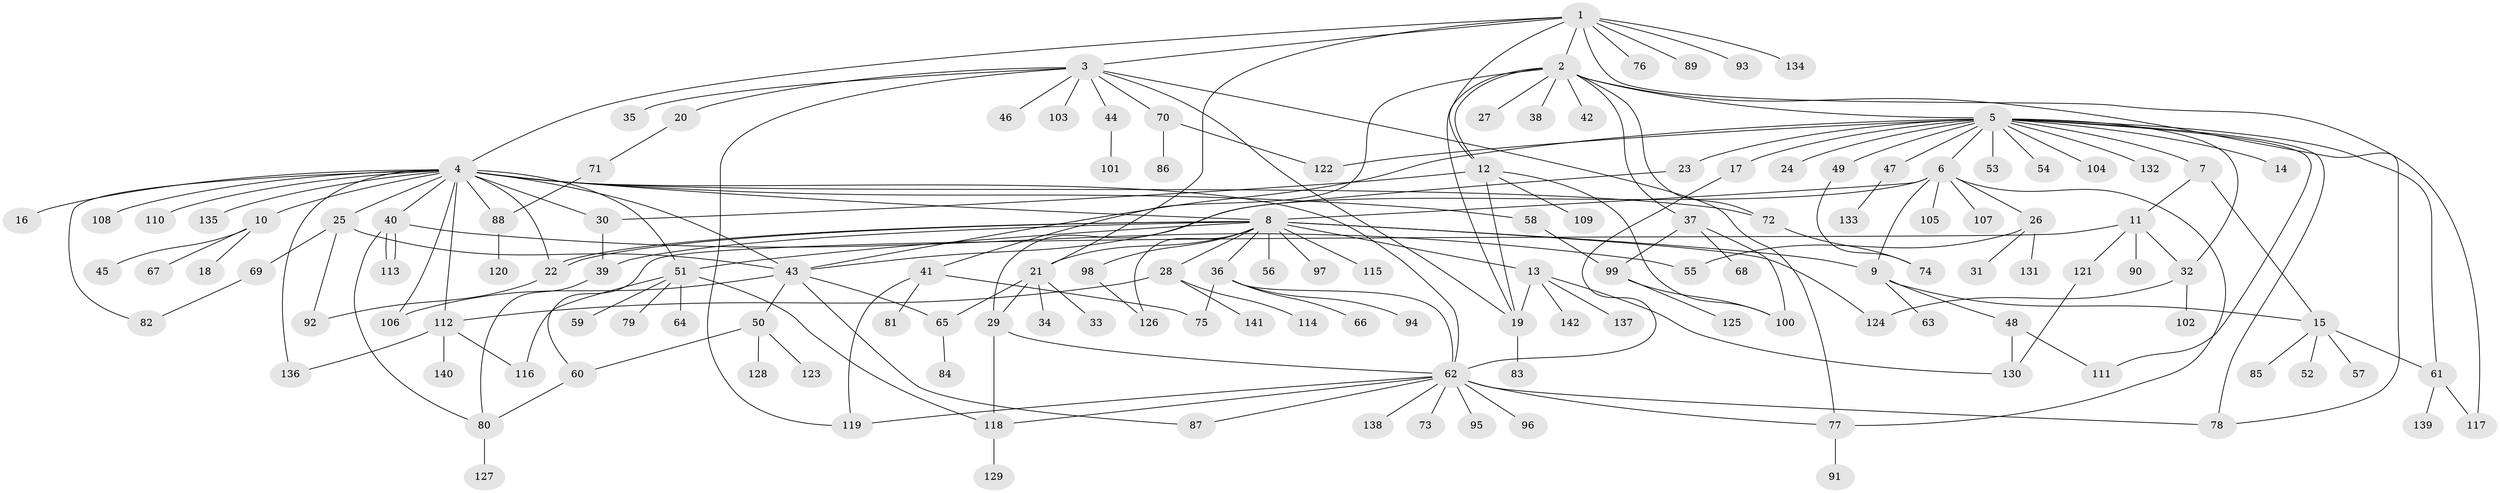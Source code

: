 // Generated by graph-tools (version 1.1) at 2025/26/03/09/25 03:26:07]
// undirected, 142 vertices, 198 edges
graph export_dot {
graph [start="1"]
  node [color=gray90,style=filled];
  1;
  2;
  3;
  4;
  5;
  6;
  7;
  8;
  9;
  10;
  11;
  12;
  13;
  14;
  15;
  16;
  17;
  18;
  19;
  20;
  21;
  22;
  23;
  24;
  25;
  26;
  27;
  28;
  29;
  30;
  31;
  32;
  33;
  34;
  35;
  36;
  37;
  38;
  39;
  40;
  41;
  42;
  43;
  44;
  45;
  46;
  47;
  48;
  49;
  50;
  51;
  52;
  53;
  54;
  55;
  56;
  57;
  58;
  59;
  60;
  61;
  62;
  63;
  64;
  65;
  66;
  67;
  68;
  69;
  70;
  71;
  72;
  73;
  74;
  75;
  76;
  77;
  78;
  79;
  80;
  81;
  82;
  83;
  84;
  85;
  86;
  87;
  88;
  89;
  90;
  91;
  92;
  93;
  94;
  95;
  96;
  97;
  98;
  99;
  100;
  101;
  102;
  103;
  104;
  105;
  106;
  107;
  108;
  109;
  110;
  111;
  112;
  113;
  114;
  115;
  116;
  117;
  118;
  119;
  120;
  121;
  122;
  123;
  124;
  125;
  126;
  127;
  128;
  129;
  130;
  131;
  132;
  133;
  134;
  135;
  136;
  137;
  138;
  139;
  140;
  141;
  142;
  1 -- 2;
  1 -- 3;
  1 -- 4;
  1 -- 12;
  1 -- 21;
  1 -- 76;
  1 -- 89;
  1 -- 93;
  1 -- 117;
  1 -- 134;
  2 -- 5;
  2 -- 12;
  2 -- 19;
  2 -- 27;
  2 -- 37;
  2 -- 38;
  2 -- 41;
  2 -- 42;
  2 -- 72;
  2 -- 78;
  3 -- 19;
  3 -- 20;
  3 -- 35;
  3 -- 44;
  3 -- 46;
  3 -- 70;
  3 -- 77;
  3 -- 103;
  3 -- 119;
  4 -- 8;
  4 -- 10;
  4 -- 16;
  4 -- 22;
  4 -- 25;
  4 -- 30;
  4 -- 40;
  4 -- 43;
  4 -- 51;
  4 -- 58;
  4 -- 62;
  4 -- 72;
  4 -- 82;
  4 -- 88;
  4 -- 106;
  4 -- 108;
  4 -- 110;
  4 -- 112;
  4 -- 135;
  4 -- 136;
  5 -- 6;
  5 -- 7;
  5 -- 14;
  5 -- 17;
  5 -- 23;
  5 -- 24;
  5 -- 32;
  5 -- 43;
  5 -- 47;
  5 -- 49;
  5 -- 53;
  5 -- 54;
  5 -- 61;
  5 -- 78;
  5 -- 104;
  5 -- 111;
  5 -- 122;
  5 -- 132;
  6 -- 8;
  6 -- 9;
  6 -- 26;
  6 -- 43;
  6 -- 77;
  6 -- 105;
  6 -- 107;
  7 -- 11;
  7 -- 15;
  8 -- 9;
  8 -- 13;
  8 -- 21;
  8 -- 22;
  8 -- 22;
  8 -- 28;
  8 -- 36;
  8 -- 39;
  8 -- 51;
  8 -- 56;
  8 -- 97;
  8 -- 98;
  8 -- 115;
  8 -- 124;
  8 -- 126;
  9 -- 15;
  9 -- 48;
  9 -- 63;
  10 -- 18;
  10 -- 45;
  10 -- 67;
  11 -- 32;
  11 -- 60;
  11 -- 90;
  11 -- 121;
  12 -- 19;
  12 -- 30;
  12 -- 100;
  12 -- 109;
  13 -- 19;
  13 -- 130;
  13 -- 137;
  13 -- 142;
  15 -- 52;
  15 -- 57;
  15 -- 61;
  15 -- 85;
  17 -- 62;
  19 -- 83;
  20 -- 71;
  21 -- 29;
  21 -- 33;
  21 -- 34;
  21 -- 65;
  22 -- 92;
  23 -- 29;
  25 -- 43;
  25 -- 69;
  25 -- 92;
  26 -- 31;
  26 -- 55;
  26 -- 131;
  28 -- 112;
  28 -- 114;
  28 -- 141;
  29 -- 62;
  29 -- 118;
  30 -- 39;
  32 -- 102;
  32 -- 124;
  36 -- 62;
  36 -- 66;
  36 -- 75;
  36 -- 94;
  37 -- 68;
  37 -- 99;
  37 -- 100;
  39 -- 80;
  40 -- 55;
  40 -- 80;
  40 -- 113;
  40 -- 113;
  41 -- 75;
  41 -- 81;
  41 -- 119;
  43 -- 50;
  43 -- 65;
  43 -- 87;
  43 -- 106;
  44 -- 101;
  47 -- 133;
  48 -- 111;
  48 -- 130;
  49 -- 74;
  50 -- 60;
  50 -- 123;
  50 -- 128;
  51 -- 59;
  51 -- 64;
  51 -- 79;
  51 -- 116;
  51 -- 118;
  58 -- 99;
  60 -- 80;
  61 -- 117;
  61 -- 139;
  62 -- 73;
  62 -- 77;
  62 -- 78;
  62 -- 87;
  62 -- 95;
  62 -- 96;
  62 -- 118;
  62 -- 119;
  62 -- 138;
  65 -- 84;
  69 -- 82;
  70 -- 86;
  70 -- 122;
  71 -- 88;
  72 -- 74;
  77 -- 91;
  80 -- 127;
  88 -- 120;
  98 -- 126;
  99 -- 100;
  99 -- 125;
  112 -- 116;
  112 -- 136;
  112 -- 140;
  118 -- 129;
  121 -- 130;
}
